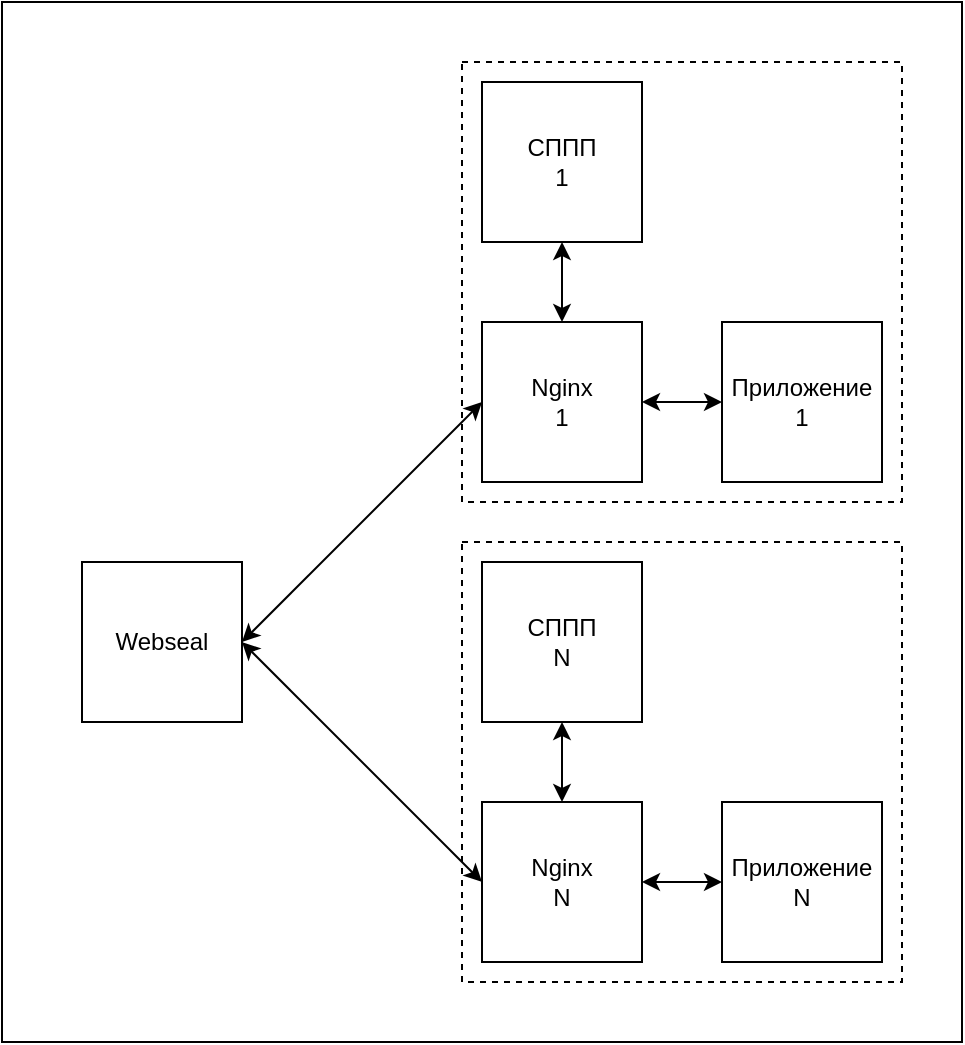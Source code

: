 <mxfile version="13.0.2" type="device"><diagram name="Page-1" id="929967ad-93f9-6ef4-fab6-5d389245f69c"><mxGraphModel dx="632" dy="685" grid="1" gridSize="10" guides="1" tooltips="1" connect="1" arrows="1" fold="1" page="1" pageScale="1.5" pageWidth="1169" pageHeight="826" background="none" math="0" shadow="0"><root><mxCell id="0" style=";html=1;"/><mxCell id="1" style=";html=1;" parent="0"/><mxCell id="PneqRM25gQfIVDr9euUK-34" value="" style="whiteSpace=wrap;html=1;" parent="1" vertex="1"><mxGeometry x="120" y="40" width="480" height="520" as="geometry"/></mxCell><mxCell id="PneqRM25gQfIVDr9euUK-52" value="" style="rounded=0;whiteSpace=wrap;html=1;fillColor=none;dashed=1;" parent="1" vertex="1"><mxGeometry x="350" y="70" width="220" height="220" as="geometry"/></mxCell><mxCell id="PneqRM25gQfIVDr9euUK-2" value="СППП&lt;br&gt;1" style="rounded=0;whiteSpace=wrap;html=1;" parent="1" vertex="1"><mxGeometry x="360" y="80" width="80" height="80" as="geometry"/></mxCell><mxCell id="PneqRM25gQfIVDr9euUK-4" value="Webseal" style="rounded=0;whiteSpace=wrap;html=1;" parent="1" vertex="1"><mxGeometry x="160" y="320" width="80" height="80" as="geometry"/></mxCell><mxCell id="PneqRM25gQfIVDr9euUK-5" value="Приложение 1" style="rounded=0;whiteSpace=wrap;html=1;" parent="1" vertex="1"><mxGeometry x="480" y="200" width="80" height="80" as="geometry"/></mxCell><mxCell id="PneqRM25gQfIVDr9euUK-6" value="Nginx&lt;br&gt;1" style="rounded=0;whiteSpace=wrap;html=1;" parent="1" vertex="1"><mxGeometry x="360" y="200" width="80" height="80" as="geometry"/></mxCell><mxCell id="PneqRM25gQfIVDr9euUK-36" value="СППП&lt;br&gt;N" style="rounded=0;whiteSpace=wrap;html=1;" parent="1" vertex="1"><mxGeometry x="360" y="320" width="80" height="80" as="geometry"/></mxCell><mxCell id="PneqRM25gQfIVDr9euUK-38" value="Nginx&lt;br&gt;N" style="rounded=0;whiteSpace=wrap;html=1;" parent="1" vertex="1"><mxGeometry x="360" y="440" width="80" height="80" as="geometry"/></mxCell><mxCell id="PneqRM25gQfIVDr9euUK-40" value="" style="endArrow=classic;startArrow=classic;html=1;exitX=1;exitY=0.5;exitDx=0;exitDy=0;entryX=0;entryY=0.5;entryDx=0;entryDy=0;" parent="1" source="PneqRM25gQfIVDr9euUK-4" target="PneqRM25gQfIVDr9euUK-6" edge="1"><mxGeometry width="50" height="50" relative="1" as="geometry"><mxPoint x="330" y="380" as="sourcePoint"/><mxPoint x="380" y="330" as="targetPoint"/></mxGeometry></mxCell><mxCell id="PneqRM25gQfIVDr9euUK-41" value="" style="endArrow=classic;startArrow=classic;html=1;exitX=1;exitY=0.5;exitDx=0;exitDy=0;entryX=0;entryY=0.5;entryDx=0;entryDy=0;" parent="1" source="PneqRM25gQfIVDr9euUK-4" target="PneqRM25gQfIVDr9euUK-38" edge="1"><mxGeometry width="50" height="50" relative="1" as="geometry"><mxPoint x="170" y="280" as="sourcePoint"/><mxPoint x="250" y="250" as="targetPoint"/></mxGeometry></mxCell><mxCell id="PneqRM25gQfIVDr9euUK-42" value="Приложение N" style="rounded=0;whiteSpace=wrap;html=1;" parent="1" vertex="1"><mxGeometry x="480" y="440" width="80" height="80" as="geometry"/></mxCell><mxCell id="PneqRM25gQfIVDr9euUK-44" value="" style="endArrow=classic;startArrow=classic;html=1;entryX=0.5;entryY=1;entryDx=0;entryDy=0;exitX=0.5;exitY=0;exitDx=0;exitDy=0;" parent="1" source="PneqRM25gQfIVDr9euUK-38" target="PneqRM25gQfIVDr9euUK-36" edge="1"><mxGeometry width="50" height="50" relative="1" as="geometry"><mxPoint x="410" y="330" as="sourcePoint"/><mxPoint x="370" y="170" as="targetPoint"/></mxGeometry></mxCell><mxCell id="PneqRM25gQfIVDr9euUK-46" value="" style="endArrow=classic;startArrow=classic;html=1;entryX=0;entryY=0.5;entryDx=0;entryDy=0;exitX=1;exitY=0.5;exitDx=0;exitDy=0;" parent="1" source="PneqRM25gQfIVDr9euUK-38" target="PneqRM25gQfIVDr9euUK-42" edge="1"><mxGeometry width="50" height="50" relative="1" as="geometry"><mxPoint x="430" y="350" as="sourcePoint"/><mxPoint x="390" y="190" as="targetPoint"/></mxGeometry></mxCell><mxCell id="PneqRM25gQfIVDr9euUK-47" value="" style="endArrow=classic;startArrow=classic;html=1;entryX=0.5;entryY=1;entryDx=0;entryDy=0;exitX=0.5;exitY=0;exitDx=0;exitDy=0;" parent="1" source="PneqRM25gQfIVDr9euUK-6" target="PneqRM25gQfIVDr9euUK-2" edge="1"><mxGeometry width="50" height="50" relative="1" as="geometry"><mxPoint x="440" y="360" as="sourcePoint"/><mxPoint x="400" y="200" as="targetPoint"/></mxGeometry></mxCell><mxCell id="PneqRM25gQfIVDr9euUK-49" value="" style="endArrow=classic;startArrow=classic;html=1;entryX=1;entryY=0.5;entryDx=0;entryDy=0;exitX=0;exitY=0.5;exitDx=0;exitDy=0;" parent="1" source="PneqRM25gQfIVDr9euUK-5" target="PneqRM25gQfIVDr9euUK-6" edge="1"><mxGeometry width="50" height="50" relative="1" as="geometry"><mxPoint x="460" y="380" as="sourcePoint"/><mxPoint x="420" y="220" as="targetPoint"/></mxGeometry></mxCell><mxCell id="PneqRM25gQfIVDr9euUK-55" value="" style="rounded=0;whiteSpace=wrap;html=1;fillColor=none;dashed=1;" parent="1" vertex="1"><mxGeometry x="350" y="310" width="220" height="220" as="geometry"/></mxCell></root></mxGraphModel></diagram></mxfile>